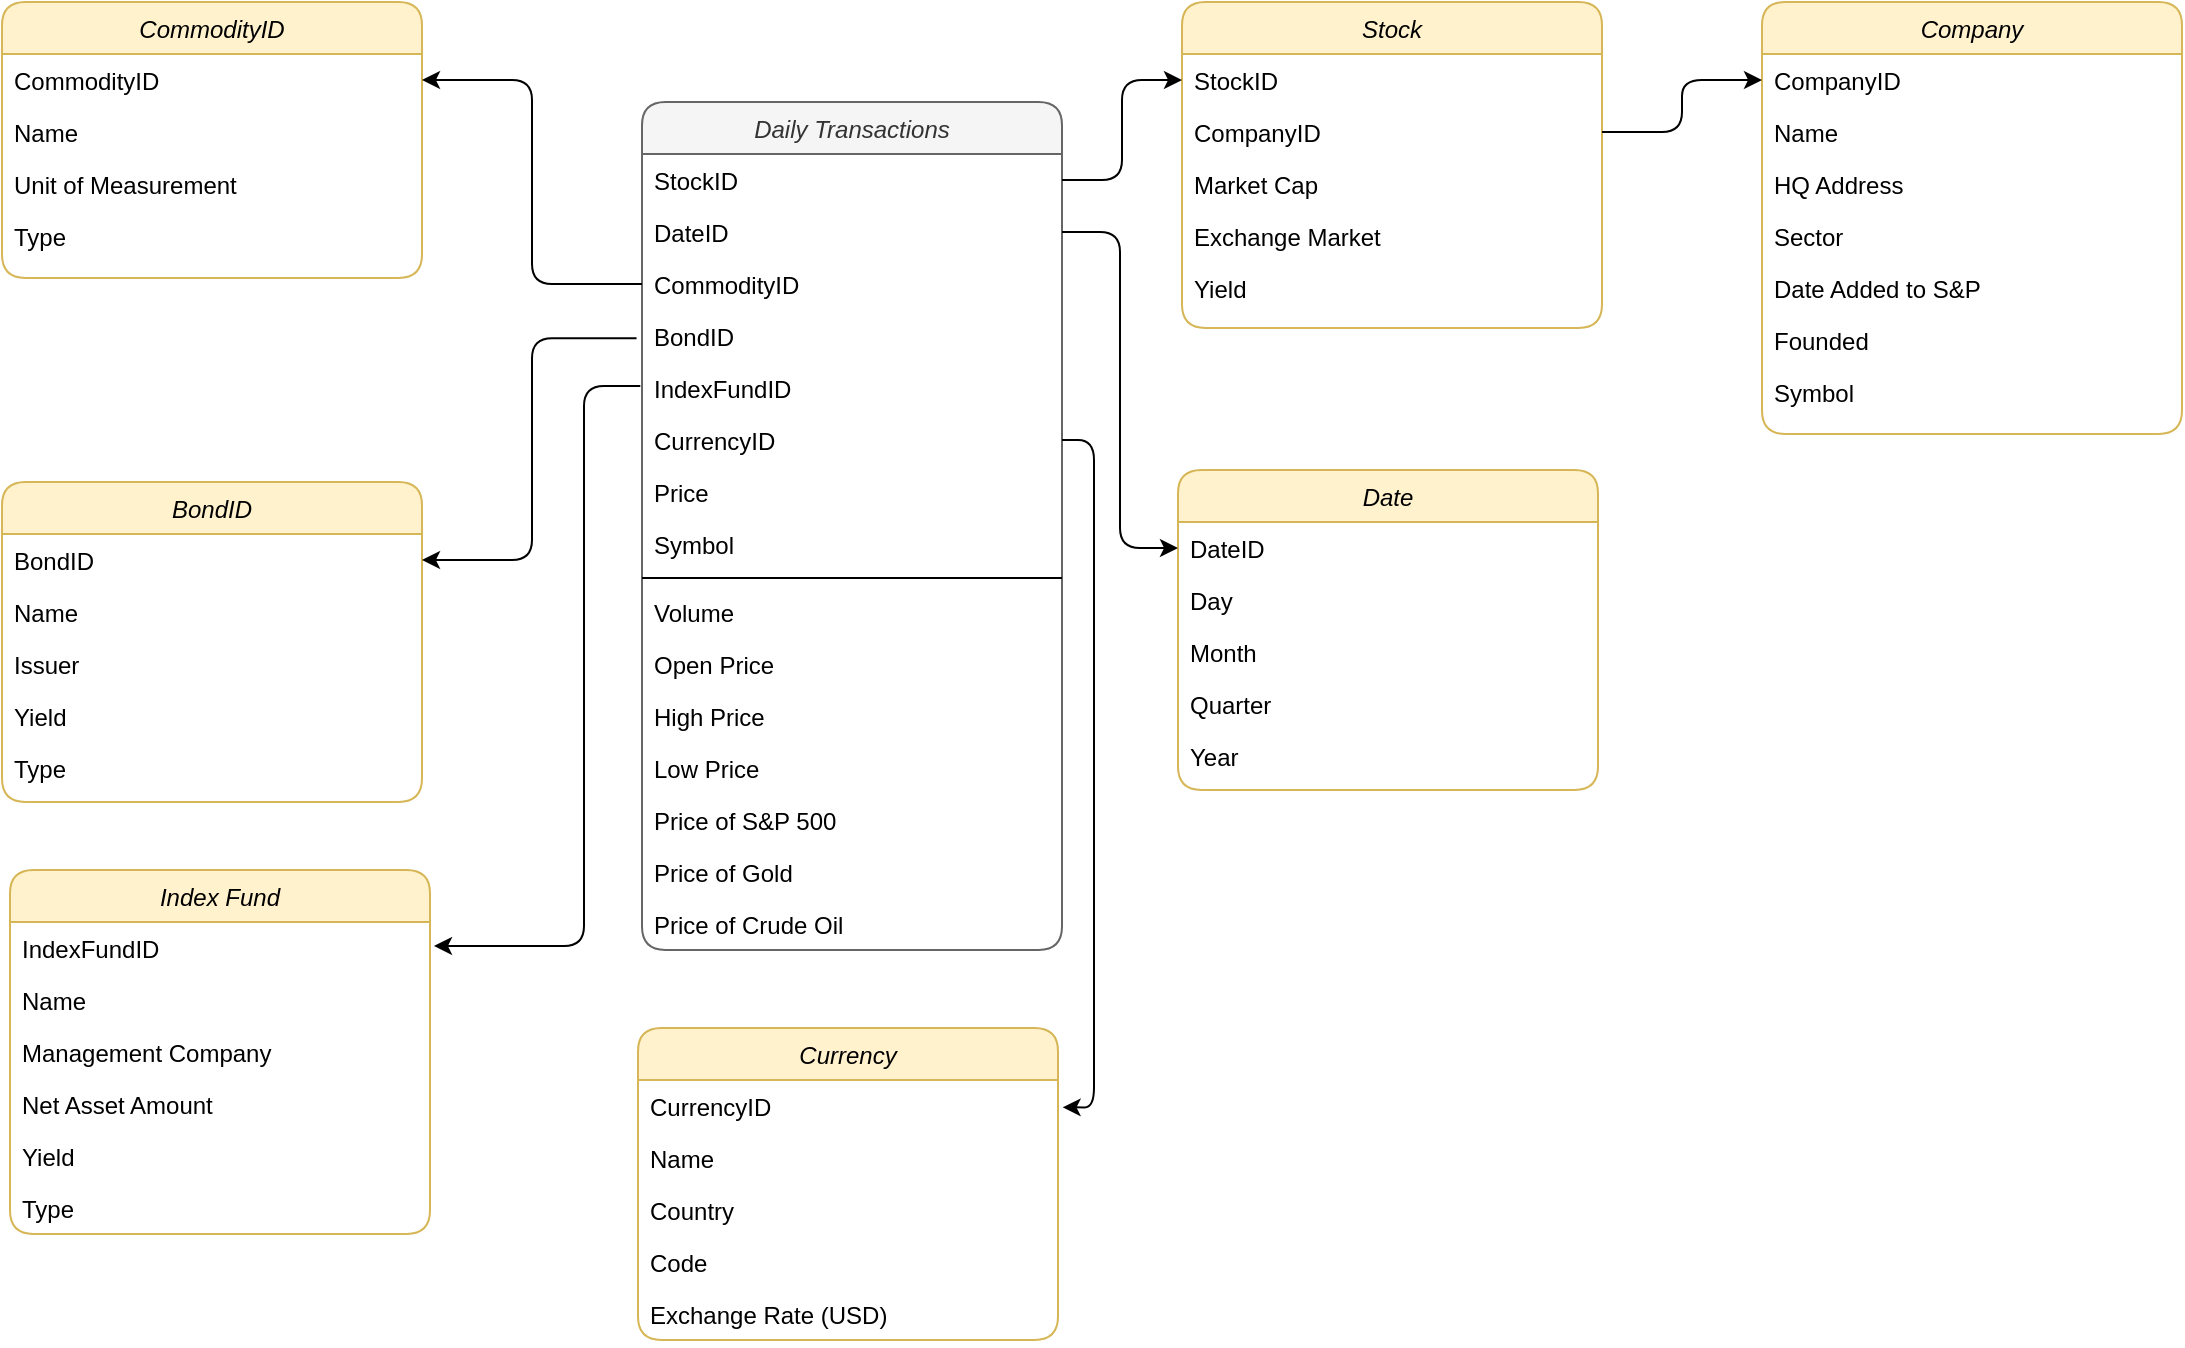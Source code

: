 <mxfile version="20.3.0" type="device"><diagram id="C5RBs43oDa-KdzZeNtuy" name="Page-1"><mxGraphModel dx="782" dy="1217" grid="0" gridSize="10" guides="0" tooltips="1" connect="0" arrows="1" fold="1" page="0" pageScale="1" pageWidth="1169" pageHeight="827" math="0" shadow="0"><root><mxCell id="WIyWlLk6GJQsqaUBKTNV-0"/><mxCell id="WIyWlLk6GJQsqaUBKTNV-1" parent="WIyWlLk6GJQsqaUBKTNV-0"/><mxCell id="zkfFHV4jXpPFQw0GAbJ--0" value="Daily Transactions" style="swimlane;fontStyle=2;align=center;verticalAlign=top;childLayout=stackLayout;horizontal=1;startSize=26;horizontalStack=0;resizeParent=1;resizeLast=0;collapsible=1;marginBottom=0;rounded=1;shadow=0;strokeWidth=1;fillColor=#f5f5f5;fontColor=#333333;strokeColor=#666666;" parent="WIyWlLk6GJQsqaUBKTNV-1" vertex="1"><mxGeometry x="380" y="280" width="210" height="424" as="geometry"><mxRectangle x="230" y="140" width="160" height="26" as="alternateBounds"/></mxGeometry></mxCell><mxCell id="zkfFHV4jXpPFQw0GAbJ--1" value="StockID   " style="text;align=left;verticalAlign=top;spacingLeft=4;spacingRight=4;overflow=hidden;rotatable=0;points=[[0,0.5],[1,0.5]];portConstraint=eastwest;rounded=1;" parent="zkfFHV4jXpPFQw0GAbJ--0" vertex="1"><mxGeometry y="26" width="210" height="26" as="geometry"/></mxCell><mxCell id="zkfFHV4jXpPFQw0GAbJ--2" value="DateID" style="text;align=left;verticalAlign=top;spacingLeft=4;spacingRight=4;overflow=hidden;rotatable=0;points=[[0,0.5],[1,0.5]];portConstraint=eastwest;rounded=1;shadow=0;html=0;" parent="zkfFHV4jXpPFQw0GAbJ--0" vertex="1"><mxGeometry y="52" width="210" height="26" as="geometry"/></mxCell><mxCell id="YfKKYlUBSuCpF9thmnFm-0" value="CommodityID" style="text;align=left;verticalAlign=top;spacingLeft=4;spacingRight=4;overflow=hidden;rotatable=0;points=[[0,0.5],[1,0.5]];portConstraint=eastwest;rounded=1;shadow=0;html=0;" parent="zkfFHV4jXpPFQw0GAbJ--0" vertex="1"><mxGeometry y="78" width="210" height="26" as="geometry"/></mxCell><mxCell id="s7494K9cIKH-lb_7nYDF-4" value="BondID" style="text;align=left;verticalAlign=top;spacingLeft=4;spacingRight=4;overflow=hidden;rotatable=0;points=[[0,0.5],[1,0.5]];portConstraint=eastwest;rounded=1;shadow=0;html=0;" parent="zkfFHV4jXpPFQw0GAbJ--0" vertex="1"><mxGeometry y="104" width="210" height="26" as="geometry"/></mxCell><mxCell id="zkfFHV4jXpPFQw0GAbJ--3" value="IndexFundID" style="text;align=left;verticalAlign=top;spacingLeft=4;spacingRight=4;overflow=hidden;rotatable=0;points=[[0,0.5],[1,0.5]];portConstraint=eastwest;rounded=1;shadow=0;html=0;" parent="zkfFHV4jXpPFQw0GAbJ--0" vertex="1"><mxGeometry y="130" width="210" height="26" as="geometry"/></mxCell><mxCell id="s7494K9cIKH-lb_7nYDF-33" value="CurrencyID" style="text;align=left;verticalAlign=top;spacingLeft=4;spacingRight=4;overflow=hidden;rotatable=0;points=[[0,0.5],[1,0.5]];portConstraint=eastwest;rounded=1;shadow=0;html=0;" parent="zkfFHV4jXpPFQw0GAbJ--0" vertex="1"><mxGeometry y="156" width="210" height="26" as="geometry"/></mxCell><mxCell id="YfKKYlUBSuCpF9thmnFm-1" value="Price" style="text;align=left;verticalAlign=top;spacingLeft=4;spacingRight=4;overflow=hidden;rotatable=0;points=[[0,0.5],[1,0.5]];portConstraint=eastwest;rounded=1;shadow=0;html=0;" parent="zkfFHV4jXpPFQw0GAbJ--0" vertex="1"><mxGeometry y="182" width="210" height="26" as="geometry"/></mxCell><mxCell id="s7494K9cIKH-lb_7nYDF-27" value="Symbol" style="text;align=left;verticalAlign=top;spacingLeft=4;spacingRight=4;overflow=hidden;rotatable=0;points=[[0,0.5],[1,0.5]];portConstraint=eastwest;rounded=1;shadow=0;html=0;" parent="zkfFHV4jXpPFQw0GAbJ--0" vertex="1"><mxGeometry y="208" width="210" height="26" as="geometry"/></mxCell><mxCell id="zkfFHV4jXpPFQw0GAbJ--4" value="" style="line;html=1;strokeWidth=1;align=left;verticalAlign=middle;spacingTop=-1;spacingLeft=3;spacingRight=3;rotatable=0;labelPosition=right;points=[];portConstraint=eastwest;rounded=1;" parent="zkfFHV4jXpPFQw0GAbJ--0" vertex="1"><mxGeometry y="234" width="210" height="8" as="geometry"/></mxCell><mxCell id="s7494K9cIKH-lb_7nYDF-17" value="Volume" style="text;align=left;verticalAlign=top;spacingLeft=4;spacingRight=4;overflow=hidden;rotatable=0;points=[[0,0.5],[1,0.5]];portConstraint=eastwest;rounded=1;shadow=0;html=0;" parent="zkfFHV4jXpPFQw0GAbJ--0" vertex="1"><mxGeometry y="242" width="210" height="26" as="geometry"/></mxCell><mxCell id="s7494K9cIKH-lb_7nYDF-13" value="Open Price" style="text;align=left;verticalAlign=top;spacingLeft=4;spacingRight=4;overflow=hidden;rotatable=0;points=[[0,0.5],[1,0.5]];portConstraint=eastwest;rounded=1;" parent="zkfFHV4jXpPFQw0GAbJ--0" vertex="1"><mxGeometry y="268" width="210" height="26" as="geometry"/></mxCell><mxCell id="s7494K9cIKH-lb_7nYDF-14" value="High Price" style="text;align=left;verticalAlign=top;spacingLeft=4;spacingRight=4;overflow=hidden;rotatable=0;points=[[0,0.5],[1,0.5]];portConstraint=eastwest;rounded=1;" parent="zkfFHV4jXpPFQw0GAbJ--0" vertex="1"><mxGeometry y="294" width="210" height="26" as="geometry"/></mxCell><mxCell id="s7494K9cIKH-lb_7nYDF-15" value="Low Price" style="text;align=left;verticalAlign=top;spacingLeft=4;spacingRight=4;overflow=hidden;rotatable=0;points=[[0,0.5],[1,0.5]];portConstraint=eastwest;rounded=1;" parent="zkfFHV4jXpPFQw0GAbJ--0" vertex="1"><mxGeometry y="320" width="210" height="26" as="geometry"/></mxCell><mxCell id="zkfFHV4jXpPFQw0GAbJ--5" value="Price of S&amp;P 500" style="text;align=left;verticalAlign=top;spacingLeft=4;spacingRight=4;overflow=hidden;rotatable=0;points=[[0,0.5],[1,0.5]];portConstraint=eastwest;rounded=1;" parent="zkfFHV4jXpPFQw0GAbJ--0" vertex="1"><mxGeometry y="346" width="210" height="26" as="geometry"/></mxCell><mxCell id="YfKKYlUBSuCpF9thmnFm-3" value="Price of Gold" style="text;align=left;verticalAlign=top;spacingLeft=4;spacingRight=4;overflow=hidden;rotatable=0;points=[[0,0.5],[1,0.5]];portConstraint=eastwest;rounded=1;" parent="zkfFHV4jXpPFQw0GAbJ--0" vertex="1"><mxGeometry y="372" width="210" height="26" as="geometry"/></mxCell><mxCell id="YfKKYlUBSuCpF9thmnFm-4" value="Price of Crude Oil" style="text;align=left;verticalAlign=top;spacingLeft=4;spacingRight=4;overflow=hidden;rotatable=0;points=[[0,0.5],[1,0.5]];portConstraint=eastwest;rounded=1;" parent="zkfFHV4jXpPFQw0GAbJ--0" vertex="1"><mxGeometry y="398" width="210" height="26" as="geometry"/></mxCell><mxCell id="YfKKYlUBSuCpF9thmnFm-5" value="Stock" style="swimlane;fontStyle=2;align=center;verticalAlign=top;childLayout=stackLayout;horizontal=1;startSize=26;horizontalStack=0;resizeParent=1;resizeLast=0;collapsible=1;marginBottom=0;rounded=1;shadow=0;strokeWidth=1;fillColor=#fff2cc;strokeColor=#d6b656;" parent="WIyWlLk6GJQsqaUBKTNV-1" vertex="1"><mxGeometry x="650" y="230" width="210" height="163" as="geometry"><mxRectangle x="230" y="140" width="160" height="26" as="alternateBounds"/></mxGeometry></mxCell><mxCell id="YfKKYlUBSuCpF9thmnFm-6" value="StockID   " style="text;align=left;verticalAlign=top;spacingLeft=4;spacingRight=4;overflow=hidden;rotatable=0;points=[[0,0.5],[1,0.5]];portConstraint=eastwest;rounded=1;" parent="YfKKYlUBSuCpF9thmnFm-5" vertex="1"><mxGeometry y="26" width="210" height="26" as="geometry"/></mxCell><mxCell id="YfKKYlUBSuCpF9thmnFm-10" value="CompanyID" style="text;align=left;verticalAlign=top;spacingLeft=4;spacingRight=4;overflow=hidden;rotatable=0;points=[[0,0.5],[1,0.5]];portConstraint=eastwest;rounded=1;shadow=0;html=0;" parent="YfKKYlUBSuCpF9thmnFm-5" vertex="1"><mxGeometry y="52" width="210" height="26" as="geometry"/></mxCell><mxCell id="s7494K9cIKH-lb_7nYDF-30" value="Market Cap" style="text;align=left;verticalAlign=top;spacingLeft=4;spacingRight=4;overflow=hidden;rotatable=0;points=[[0,0.5],[1,0.5]];portConstraint=eastwest;rounded=1;shadow=0;html=0;" parent="YfKKYlUBSuCpF9thmnFm-5" vertex="1"><mxGeometry y="78" width="210" height="26" as="geometry"/></mxCell><mxCell id="s7494K9cIKH-lb_7nYDF-31" value="Exchange Market" style="text;align=left;verticalAlign=top;spacingLeft=4;spacingRight=4;overflow=hidden;rotatable=0;points=[[0,0.5],[1,0.5]];portConstraint=eastwest;rounded=1;shadow=0;html=0;" parent="YfKKYlUBSuCpF9thmnFm-5" vertex="1"><mxGeometry y="104" width="210" height="26" as="geometry"/></mxCell><mxCell id="s7494K9cIKH-lb_7nYDF-28" value="Yield" style="text;align=left;verticalAlign=top;spacingLeft=4;spacingRight=4;overflow=hidden;rotatable=0;points=[[0,0.5],[1,0.5]];portConstraint=eastwest;rounded=1;shadow=0;html=0;" parent="YfKKYlUBSuCpF9thmnFm-5" vertex="1"><mxGeometry y="130" width="210" height="26" as="geometry"/></mxCell><mxCell id="YfKKYlUBSuCpF9thmnFm-15" value="Company" style="swimlane;fontStyle=2;align=center;verticalAlign=top;childLayout=stackLayout;horizontal=1;startSize=26;horizontalStack=0;resizeParent=1;resizeLast=0;collapsible=1;marginBottom=0;rounded=1;shadow=0;strokeWidth=1;fillColor=#fff2cc;strokeColor=#d6b656;" parent="WIyWlLk6GJQsqaUBKTNV-1" vertex="1"><mxGeometry x="940" y="230" width="210" height="216" as="geometry"><mxRectangle x="940" y="230" width="160" height="26" as="alternateBounds"/></mxGeometry></mxCell><mxCell id="YfKKYlUBSuCpF9thmnFm-16" value="CompanyID" style="text;align=left;verticalAlign=top;spacingLeft=4;spacingRight=4;overflow=hidden;rotatable=0;points=[[0,0.5],[1,0.5]];portConstraint=eastwest;rounded=1;" parent="YfKKYlUBSuCpF9thmnFm-15" vertex="1"><mxGeometry y="26" width="210" height="26" as="geometry"/></mxCell><mxCell id="YfKKYlUBSuCpF9thmnFm-17" value="Name" style="text;align=left;verticalAlign=top;spacingLeft=4;spacingRight=4;overflow=hidden;rotatable=0;points=[[0,0.5],[1,0.5]];portConstraint=eastwest;rounded=1;shadow=0;html=0;" parent="YfKKYlUBSuCpF9thmnFm-15" vertex="1"><mxGeometry y="52" width="210" height="26" as="geometry"/></mxCell><mxCell id="YfKKYlUBSuCpF9thmnFm-19" value="HQ Address" style="text;align=left;verticalAlign=top;spacingLeft=4;spacingRight=4;overflow=hidden;rotatable=0;points=[[0,0.5],[1,0.5]];portConstraint=eastwest;rounded=1;shadow=0;html=0;" parent="YfKKYlUBSuCpF9thmnFm-15" vertex="1"><mxGeometry y="78" width="210" height="26" as="geometry"/></mxCell><mxCell id="s7494K9cIKH-lb_7nYDF-0" value="Sector" style="text;align=left;verticalAlign=top;spacingLeft=4;spacingRight=4;overflow=hidden;rotatable=0;points=[[0,0.5],[1,0.5]];portConstraint=eastwest;rounded=1;shadow=0;html=0;" parent="YfKKYlUBSuCpF9thmnFm-15" vertex="1"><mxGeometry y="104" width="210" height="26" as="geometry"/></mxCell><mxCell id="s7494K9cIKH-lb_7nYDF-1" value="Date Added to S&amp;P" style="text;align=left;verticalAlign=top;spacingLeft=4;spacingRight=4;overflow=hidden;rotatable=0;points=[[0,0.5],[1,0.5]];portConstraint=eastwest;rounded=1;shadow=0;html=0;" parent="YfKKYlUBSuCpF9thmnFm-15" vertex="1"><mxGeometry y="130" width="210" height="26" as="geometry"/></mxCell><mxCell id="s7494K9cIKH-lb_7nYDF-2" value="Founded" style="text;align=left;verticalAlign=top;spacingLeft=4;spacingRight=4;overflow=hidden;rotatable=0;points=[[0,0.5],[1,0.5]];portConstraint=eastwest;rounded=1;shadow=0;html=0;" parent="YfKKYlUBSuCpF9thmnFm-15" vertex="1"><mxGeometry y="156" width="210" height="26" as="geometry"/></mxCell><mxCell id="s7494K9cIKH-lb_7nYDF-3" value="Symbol" style="text;align=left;verticalAlign=top;spacingLeft=4;spacingRight=4;overflow=hidden;rotatable=0;points=[[0,0.5],[1,0.5]];portConstraint=eastwest;rounded=1;shadow=0;html=0;" parent="YfKKYlUBSuCpF9thmnFm-15" vertex="1"><mxGeometry y="182" width="210" height="26" as="geometry"/></mxCell><mxCell id="YfKKYlUBSuCpF9thmnFm-21" style="edgeStyle=orthogonalEdgeStyle;rounded=1;orthogonalLoop=1;jettySize=auto;html=1;entryX=0;entryY=0.5;entryDx=0;entryDy=0;" parent="WIyWlLk6GJQsqaUBKTNV-1" source="YfKKYlUBSuCpF9thmnFm-10" target="YfKKYlUBSuCpF9thmnFm-16" edge="1"><mxGeometry relative="1" as="geometry"/></mxCell><mxCell id="YfKKYlUBSuCpF9thmnFm-22" style="edgeStyle=orthogonalEdgeStyle;rounded=1;orthogonalLoop=1;jettySize=auto;html=1;entryX=0;entryY=0.5;entryDx=0;entryDy=0;" parent="WIyWlLk6GJQsqaUBKTNV-1" source="zkfFHV4jXpPFQw0GAbJ--1" target="YfKKYlUBSuCpF9thmnFm-6" edge="1"><mxGeometry relative="1" as="geometry"/></mxCell><mxCell id="YfKKYlUBSuCpF9thmnFm-23" value="Date" style="swimlane;fontStyle=2;align=center;verticalAlign=top;childLayout=stackLayout;horizontal=1;startSize=26;horizontalStack=0;resizeParent=1;resizeLast=0;collapsible=1;marginBottom=0;rounded=1;shadow=0;strokeWidth=1;fillColor=#fff2cc;strokeColor=#d6b656;" parent="WIyWlLk6GJQsqaUBKTNV-1" vertex="1"><mxGeometry x="648" y="464" width="210" height="160" as="geometry"><mxRectangle x="230" y="140" width="160" height="26" as="alternateBounds"/></mxGeometry></mxCell><mxCell id="YfKKYlUBSuCpF9thmnFm-24" value="DateID" style="text;align=left;verticalAlign=top;spacingLeft=4;spacingRight=4;overflow=hidden;rotatable=0;points=[[0,0.5],[1,0.5]];portConstraint=eastwest;rounded=1;" parent="YfKKYlUBSuCpF9thmnFm-23" vertex="1"><mxGeometry y="26" width="210" height="26" as="geometry"/></mxCell><mxCell id="YfKKYlUBSuCpF9thmnFm-25" value="Day" style="text;align=left;verticalAlign=top;spacingLeft=4;spacingRight=4;overflow=hidden;rotatable=0;points=[[0,0.5],[1,0.5]];portConstraint=eastwest;rounded=1;shadow=0;html=0;" parent="YfKKYlUBSuCpF9thmnFm-23" vertex="1"><mxGeometry y="52" width="210" height="26" as="geometry"/></mxCell><mxCell id="YfKKYlUBSuCpF9thmnFm-26" value="Month" style="text;align=left;verticalAlign=top;spacingLeft=4;spacingRight=4;overflow=hidden;rotatable=0;points=[[0,0.5],[1,0.5]];portConstraint=eastwest;rounded=1;shadow=0;html=0;" parent="YfKKYlUBSuCpF9thmnFm-23" vertex="1"><mxGeometry y="78" width="210" height="26" as="geometry"/></mxCell><mxCell id="YfKKYlUBSuCpF9thmnFm-27" value="Quarter" style="text;align=left;verticalAlign=top;spacingLeft=4;spacingRight=4;overflow=hidden;rotatable=0;points=[[0,0.5],[1,0.5]];portConstraint=eastwest;rounded=1;shadow=0;html=0;" parent="YfKKYlUBSuCpF9thmnFm-23" vertex="1"><mxGeometry y="104" width="210" height="26" as="geometry"/></mxCell><mxCell id="YfKKYlUBSuCpF9thmnFm-28" value="Year" style="text;align=left;verticalAlign=top;spacingLeft=4;spacingRight=4;overflow=hidden;rotatable=0;points=[[0,0.5],[1,0.5]];portConstraint=eastwest;rounded=1;shadow=0;html=0;" parent="YfKKYlUBSuCpF9thmnFm-23" vertex="1"><mxGeometry y="130" width="210" height="26" as="geometry"/></mxCell><mxCell id="YfKKYlUBSuCpF9thmnFm-29" style="edgeStyle=orthogonalEdgeStyle;rounded=1;orthogonalLoop=1;jettySize=auto;html=1;entryX=0;entryY=0.5;entryDx=0;entryDy=0;" parent="WIyWlLk6GJQsqaUBKTNV-1" source="zkfFHV4jXpPFQw0GAbJ--2" target="YfKKYlUBSuCpF9thmnFm-24" edge="1"><mxGeometry relative="1" as="geometry"/></mxCell><mxCell id="YfKKYlUBSuCpF9thmnFm-30" value="CommodityID" style="swimlane;fontStyle=2;align=center;verticalAlign=top;childLayout=stackLayout;horizontal=1;startSize=26;horizontalStack=0;resizeParent=1;resizeLast=0;collapsible=1;marginBottom=0;rounded=1;shadow=0;strokeWidth=1;fillColor=#fff2cc;strokeColor=#d6b656;" parent="WIyWlLk6GJQsqaUBKTNV-1" vertex="1"><mxGeometry x="60" y="230" width="210" height="138" as="geometry"><mxRectangle x="230" y="140" width="160" height="26" as="alternateBounds"/></mxGeometry></mxCell><mxCell id="YfKKYlUBSuCpF9thmnFm-31" value="CommodityID" style="text;align=left;verticalAlign=top;spacingLeft=4;spacingRight=4;overflow=hidden;rotatable=0;points=[[0,0.5],[1,0.5]];portConstraint=eastwest;rounded=1;" parent="YfKKYlUBSuCpF9thmnFm-30" vertex="1"><mxGeometry y="26" width="210" height="26" as="geometry"/></mxCell><mxCell id="YfKKYlUBSuCpF9thmnFm-32" value="Name " style="text;align=left;verticalAlign=top;spacingLeft=4;spacingRight=4;overflow=hidden;rotatable=0;points=[[0,0.5],[1,0.5]];portConstraint=eastwest;rounded=1;shadow=0;html=0;" parent="YfKKYlUBSuCpF9thmnFm-30" vertex="1"><mxGeometry y="52" width="210" height="26" as="geometry"/></mxCell><mxCell id="s7494K9cIKH-lb_7nYDF-26" value="Unit of Measurement" style="text;align=left;verticalAlign=top;spacingLeft=4;spacingRight=4;overflow=hidden;rotatable=0;points=[[0,0.5],[1,0.5]];portConstraint=eastwest;rounded=1;shadow=0;html=0;" parent="YfKKYlUBSuCpF9thmnFm-30" vertex="1"><mxGeometry y="78" width="210" height="26" as="geometry"/></mxCell><mxCell id="s7494K9cIKH-lb_7nYDF-25" value="Type" style="text;align=left;verticalAlign=top;spacingLeft=4;spacingRight=4;overflow=hidden;rotatable=0;points=[[0,0.5],[1,0.5]];portConstraint=eastwest;rounded=1;shadow=0;html=0;" parent="YfKKYlUBSuCpF9thmnFm-30" vertex="1"><mxGeometry y="104" width="210" height="26" as="geometry"/></mxCell><mxCell id="YfKKYlUBSuCpF9thmnFm-37" value="BondID" style="swimlane;fontStyle=2;align=center;verticalAlign=top;childLayout=stackLayout;horizontal=1;startSize=26;horizontalStack=0;resizeParent=1;resizeLast=0;collapsible=1;marginBottom=0;rounded=1;shadow=0;strokeWidth=1;fillColor=#fff2cc;strokeColor=#d6b656;" parent="WIyWlLk6GJQsqaUBKTNV-1" vertex="1"><mxGeometry x="60" y="470" width="210" height="160" as="geometry"><mxRectangle x="230" y="140" width="160" height="26" as="alternateBounds"/></mxGeometry></mxCell><mxCell id="YfKKYlUBSuCpF9thmnFm-38" value="BondID" style="text;align=left;verticalAlign=top;spacingLeft=4;spacingRight=4;overflow=hidden;rotatable=0;points=[[0,0.5],[1,0.5]];portConstraint=eastwest;rounded=1;" parent="YfKKYlUBSuCpF9thmnFm-37" vertex="1"><mxGeometry y="26" width="210" height="26" as="geometry"/></mxCell><mxCell id="YfKKYlUBSuCpF9thmnFm-39" value="Name" style="text;align=left;verticalAlign=top;spacingLeft=4;spacingRight=4;overflow=hidden;rotatable=0;points=[[0,0.5],[1,0.5]];portConstraint=eastwest;rounded=1;shadow=0;html=0;" parent="YfKKYlUBSuCpF9thmnFm-37" vertex="1"><mxGeometry y="52" width="210" height="26" as="geometry"/></mxCell><mxCell id="s7494K9cIKH-lb_7nYDF-18" value="Issuer" style="text;align=left;verticalAlign=top;spacingLeft=4;spacingRight=4;overflow=hidden;rotatable=0;points=[[0,0.5],[1,0.5]];portConstraint=eastwest;rounded=1;shadow=0;html=0;" parent="YfKKYlUBSuCpF9thmnFm-37" vertex="1"><mxGeometry y="78" width="210" height="26" as="geometry"/></mxCell><mxCell id="s7494K9cIKH-lb_7nYDF-20" value="Yield" style="text;align=left;verticalAlign=top;spacingLeft=4;spacingRight=4;overflow=hidden;rotatable=0;points=[[0,0.5],[1,0.5]];portConstraint=eastwest;rounded=1;shadow=0;html=0;" parent="YfKKYlUBSuCpF9thmnFm-37" vertex="1"><mxGeometry y="104" width="210" height="26" as="geometry"/></mxCell><mxCell id="s7494K9cIKH-lb_7nYDF-19" value="Type" style="text;align=left;verticalAlign=top;spacingLeft=4;spacingRight=4;overflow=hidden;rotatable=0;points=[[0,0.5],[1,0.5]];portConstraint=eastwest;rounded=1;shadow=0;html=0;" parent="YfKKYlUBSuCpF9thmnFm-37" vertex="1"><mxGeometry y="130" width="210" height="26" as="geometry"/></mxCell><mxCell id="YfKKYlUBSuCpF9thmnFm-43" style="edgeStyle=orthogonalEdgeStyle;rounded=1;orthogonalLoop=1;jettySize=auto;html=1;entryX=1;entryY=0.5;entryDx=0;entryDy=0;" parent="WIyWlLk6GJQsqaUBKTNV-1" source="YfKKYlUBSuCpF9thmnFm-0" target="YfKKYlUBSuCpF9thmnFm-31" edge="1"><mxGeometry relative="1" as="geometry"/></mxCell><mxCell id="YfKKYlUBSuCpF9thmnFm-44" style="edgeStyle=orthogonalEdgeStyle;rounded=1;orthogonalLoop=1;jettySize=auto;html=1;exitX=-0.013;exitY=0.544;exitDx=0;exitDy=0;exitPerimeter=0;" parent="WIyWlLk6GJQsqaUBKTNV-1" source="s7494K9cIKH-lb_7nYDF-4" target="YfKKYlUBSuCpF9thmnFm-38" edge="1"><mxGeometry relative="1" as="geometry"><mxPoint x="280" y="440" as="targetPoint"/></mxGeometry></mxCell><mxCell id="s7494K9cIKH-lb_7nYDF-5" value="Index Fund" style="swimlane;fontStyle=2;align=center;verticalAlign=top;childLayout=stackLayout;horizontal=1;startSize=26;horizontalStack=0;resizeParent=1;resizeLast=0;collapsible=1;marginBottom=0;rounded=1;shadow=0;strokeWidth=1;fillColor=#fff2cc;strokeColor=#d6b656;" parent="WIyWlLk6GJQsqaUBKTNV-1" vertex="1"><mxGeometry x="64" y="664" width="210" height="182" as="geometry"><mxRectangle x="230" y="140" width="160" height="26" as="alternateBounds"/></mxGeometry></mxCell><mxCell id="s7494K9cIKH-lb_7nYDF-6" value="IndexFundID" style="text;align=left;verticalAlign=top;spacingLeft=4;spacingRight=4;overflow=hidden;rotatable=0;points=[[0,0.5],[1,0.5]];portConstraint=eastwest;rounded=1;" parent="s7494K9cIKH-lb_7nYDF-5" vertex="1"><mxGeometry y="26" width="210" height="26" as="geometry"/></mxCell><mxCell id="s7494K9cIKH-lb_7nYDF-7" value="Name" style="text;align=left;verticalAlign=top;spacingLeft=4;spacingRight=4;overflow=hidden;rotatable=0;points=[[0,0.5],[1,0.5]];portConstraint=eastwest;rounded=1;shadow=0;html=0;" parent="s7494K9cIKH-lb_7nYDF-5" vertex="1"><mxGeometry y="52" width="210" height="26" as="geometry"/></mxCell><mxCell id="s7494K9cIKH-lb_7nYDF-23" value="Management Company" style="text;align=left;verticalAlign=top;spacingLeft=4;spacingRight=4;overflow=hidden;rotatable=0;points=[[0,0.5],[1,0.5]];portConstraint=eastwest;rounded=1;shadow=0;html=0;" parent="s7494K9cIKH-lb_7nYDF-5" vertex="1"><mxGeometry y="78" width="210" height="26" as="geometry"/></mxCell><mxCell id="s7494K9cIKH-lb_7nYDF-24" value="Net Asset Amount" style="text;align=left;verticalAlign=top;spacingLeft=4;spacingRight=4;overflow=hidden;rotatable=0;points=[[0,0.5],[1,0.5]];portConstraint=eastwest;rounded=1;shadow=0;html=0;" parent="s7494K9cIKH-lb_7nYDF-5" vertex="1"><mxGeometry y="104" width="210" height="26" as="geometry"/></mxCell><mxCell id="s7494K9cIKH-lb_7nYDF-32" value="Yield" style="text;align=left;verticalAlign=top;spacingLeft=4;spacingRight=4;overflow=hidden;rotatable=0;points=[[0,0.5],[1,0.5]];portConstraint=eastwest;rounded=1;shadow=0;html=0;" parent="s7494K9cIKH-lb_7nYDF-5" vertex="1"><mxGeometry y="130" width="210" height="26" as="geometry"/></mxCell><mxCell id="s7494K9cIKH-lb_7nYDF-22" value="Type" style="text;align=left;verticalAlign=top;spacingLeft=4;spacingRight=4;overflow=hidden;rotatable=0;points=[[0,0.5],[1,0.5]];portConstraint=eastwest;rounded=1;shadow=0;html=0;" parent="s7494K9cIKH-lb_7nYDF-5" vertex="1"><mxGeometry y="156" width="210" height="26" as="geometry"/></mxCell><mxCell id="s7494K9cIKH-lb_7nYDF-12" style="edgeStyle=orthogonalEdgeStyle;rounded=1;orthogonalLoop=1;jettySize=auto;html=1;exitX=-0.004;exitY=0.462;exitDx=0;exitDy=0;exitPerimeter=0;" parent="WIyWlLk6GJQsqaUBKTNV-1" source="zkfFHV4jXpPFQw0GAbJ--3" edge="1"><mxGeometry relative="1" as="geometry"><mxPoint x="276" y="702" as="targetPoint"/><mxPoint x="387.27" y="430.054" as="sourcePoint"/><Array as="points"><mxPoint x="351" y="422"/><mxPoint x="351" y="702"/></Array></mxGeometry></mxCell><mxCell id="s7494K9cIKH-lb_7nYDF-34" value="Currency" style="swimlane;fontStyle=2;align=center;verticalAlign=top;childLayout=stackLayout;horizontal=1;startSize=26;horizontalStack=0;resizeParent=1;resizeLast=0;collapsible=1;marginBottom=0;rounded=1;shadow=0;strokeWidth=1;fillColor=#fff2cc;strokeColor=#d6b656;" parent="WIyWlLk6GJQsqaUBKTNV-1" vertex="1"><mxGeometry x="378" y="743" width="210" height="156" as="geometry"><mxRectangle x="230" y="140" width="160" height="26" as="alternateBounds"/></mxGeometry></mxCell><mxCell id="s7494K9cIKH-lb_7nYDF-35" value="CurrencyID" style="text;align=left;verticalAlign=top;spacingLeft=4;spacingRight=4;overflow=hidden;rotatable=0;points=[[0,0.5],[1,0.5]];portConstraint=eastwest;rounded=1;" parent="s7494K9cIKH-lb_7nYDF-34" vertex="1"><mxGeometry y="26" width="210" height="26" as="geometry"/></mxCell><mxCell id="s7494K9cIKH-lb_7nYDF-36" value="Name" style="text;align=left;verticalAlign=top;spacingLeft=4;spacingRight=4;overflow=hidden;rotatable=0;points=[[0,0.5],[1,0.5]];portConstraint=eastwest;rounded=1;shadow=0;html=0;" parent="s7494K9cIKH-lb_7nYDF-34" vertex="1"><mxGeometry y="52" width="210" height="26" as="geometry"/></mxCell><mxCell id="s7494K9cIKH-lb_7nYDF-37" value="Country" style="text;align=left;verticalAlign=top;spacingLeft=4;spacingRight=4;overflow=hidden;rotatable=0;points=[[0,0.5],[1,0.5]];portConstraint=eastwest;rounded=1;shadow=0;html=0;" parent="s7494K9cIKH-lb_7nYDF-34" vertex="1"><mxGeometry y="78" width="210" height="26" as="geometry"/></mxCell><mxCell id="s7494K9cIKH-lb_7nYDF-38" value="Code" style="text;align=left;verticalAlign=top;spacingLeft=4;spacingRight=4;overflow=hidden;rotatable=0;points=[[0,0.5],[1,0.5]];portConstraint=eastwest;rounded=1;shadow=0;html=0;" parent="s7494K9cIKH-lb_7nYDF-34" vertex="1"><mxGeometry y="104" width="210" height="26" as="geometry"/></mxCell><mxCell id="M46AI0OVpJYz3o6We6_L-0" value="Exchange Rate (USD)" style="text;align=left;verticalAlign=top;spacingLeft=4;spacingRight=4;overflow=hidden;rotatable=0;points=[[0,0.5],[1,0.5]];portConstraint=eastwest;rounded=1;shadow=0;html=0;" vertex="1" parent="s7494K9cIKH-lb_7nYDF-34"><mxGeometry y="130" width="210" height="26" as="geometry"/></mxCell><mxCell id="s7494K9cIKH-lb_7nYDF-46" style="edgeStyle=orthogonalEdgeStyle;rounded=1;orthogonalLoop=1;jettySize=auto;html=1;entryX=1.011;entryY=0.526;entryDx=0;entryDy=0;entryPerimeter=0;" parent="WIyWlLk6GJQsqaUBKTNV-1" target="s7494K9cIKH-lb_7nYDF-35" edge="1"><mxGeometry relative="1" as="geometry"><mxPoint x="590" y="449" as="sourcePoint"/><mxPoint x="650" y="623" as="targetPoint"/><Array as="points"><mxPoint x="606" y="449"/><mxPoint x="606" y="783"/></Array></mxGeometry></mxCell></root></mxGraphModel></diagram></mxfile>